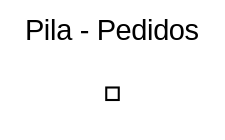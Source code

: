 digraph G {
fontname="Arial"
label="Pila - Pedidos"
labelloc=t
stack [shape=none, margin=0, label=<<TABLE BORDER="0" CELLBORDER="1" CELLSPACING="0" CELLPADDING="2">
<tr><td></td></tr></TABLE>>];
}
